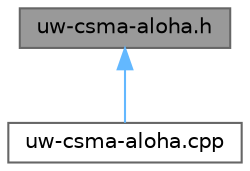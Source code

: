digraph "uw-csma-aloha.h"
{
 // LATEX_PDF_SIZE
  bgcolor="transparent";
  edge [fontname=Helvetica,fontsize=10,labelfontname=Helvetica,labelfontsize=10];
  node [fontname=Helvetica,fontsize=10,shape=box,height=0.2,width=0.4];
  Node1 [id="Node000001",label="uw-csma-aloha.h",height=0.2,width=0.4,color="gray40", fillcolor="grey60", style="filled", fontcolor="black",tooltip="Provides the description of CsmaAloha Class."];
  Node1 -> Node2 [id="edge1_Node000001_Node000002",dir="back",color="steelblue1",style="solid",tooltip=" "];
  Node2 [id="Node000002",label="uw-csma-aloha.cpp",height=0.2,width=0.4,color="grey40", fillcolor="white", style="filled",URL="$uw-csma-aloha_8cpp.html",tooltip="Provides the implementation of CsmaAloha Class."];
}
